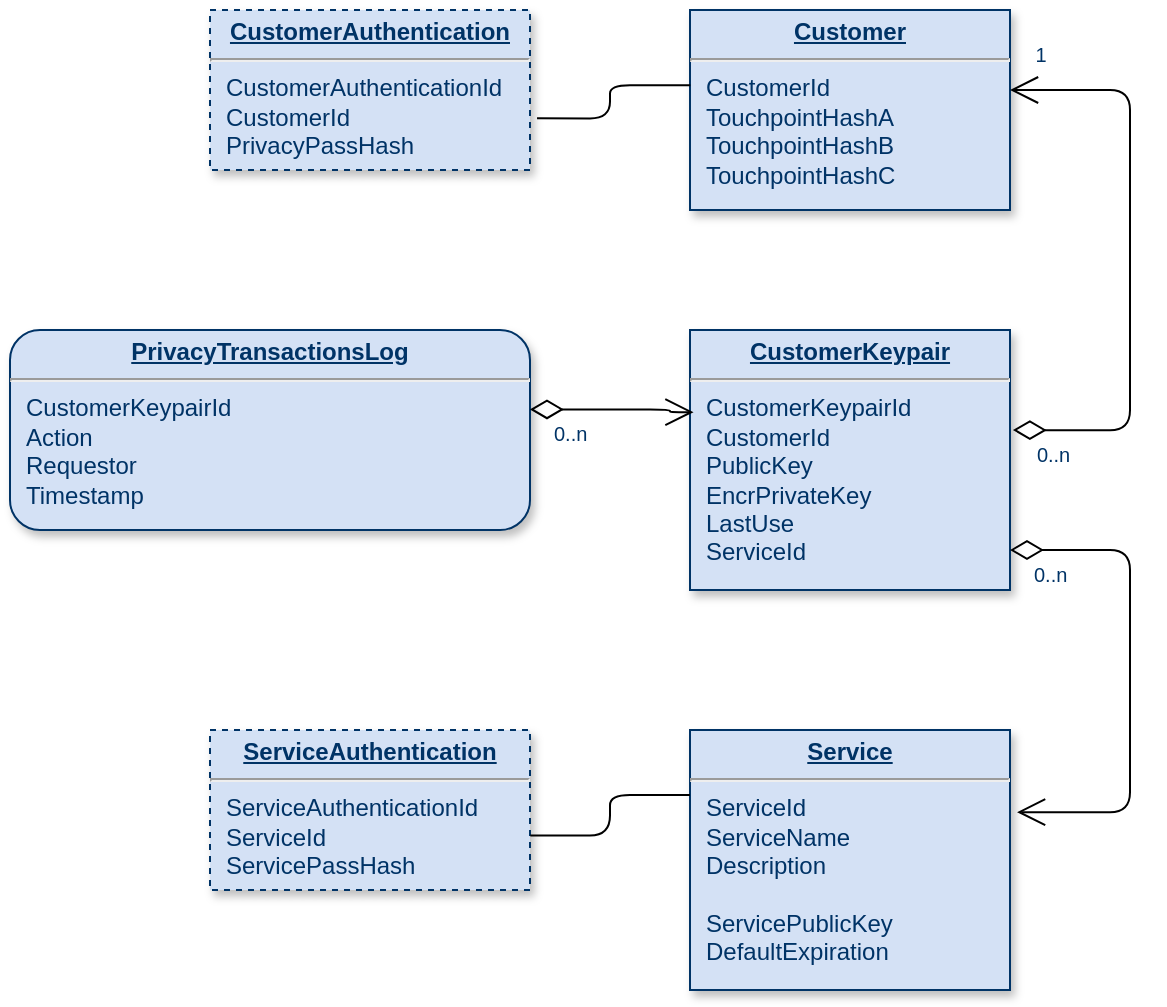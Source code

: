 <mxfile version="11.2.8" type="device" pages="1"><diagram name="Page-1" id="efa7a0a1-bf9b-a30e-e6df-94a7791c09e9"><mxGraphModel dx="2273" dy="99" grid="1" gridSize="10" guides="1" tooltips="1" connect="1" arrows="1" fold="1" page="1" pageScale="1" pageWidth="826" pageHeight="1169" background="#ffffff" math="0" shadow="0"><root><mxCell id="0"/><mxCell id="1" parent="0"/><mxCell id="IbxOf1pvibcL0noxYHPy-114" value="&lt;p style=&quot;margin: 0px ; margin-top: 4px ; text-align: center ; text-decoration: underline&quot;&gt;&lt;strong&gt;CustomerKeypair&lt;/strong&gt;&lt;/p&gt;&lt;hr&gt;&lt;p style=&quot;margin: 0px ; margin-left: 8px&quot;&gt;CustomerKeypairId&lt;/p&gt;&lt;p style=&quot;margin: 0px ; margin-left: 8px&quot;&gt;CustomerId&lt;/p&gt;&lt;p style=&quot;margin: 0px ; margin-left: 8px&quot;&gt;PublicKey&lt;/p&gt;&lt;p style=&quot;margin: 0px ; margin-left: 8px&quot;&gt;EncrPrivateKey&lt;/p&gt;&lt;p style=&quot;margin: 0px ; margin-left: 8px&quot;&gt;LastUse&lt;/p&gt;&lt;p style=&quot;margin: 0px ; margin-left: 8px&quot;&gt;ServiceId&lt;br&gt;&lt;/p&gt;" style="verticalAlign=top;align=left;overflow=fill;fontSize=12;fontFamily=Helvetica;html=1;strokeColor=#003366;shadow=1;fillColor=#D4E1F5;fontColor=#003366" vertex="1" parent="1"><mxGeometry x="400" y="1361" width="160" height="130" as="geometry"/></mxCell><mxCell id="IbxOf1pvibcL0noxYHPy-115" value="&lt;p style=&quot;margin: 0px ; margin-top: 4px ; text-align: center ; text-decoration: underline&quot;&gt;&lt;strong&gt;Customer&lt;/strong&gt;&lt;/p&gt;&lt;hr&gt;&lt;p style=&quot;margin: 0px ; margin-left: 8px&quot;&gt;CustomerId&lt;/p&gt;&lt;p style=&quot;margin: 0px ; margin-left: 8px&quot;&gt;TouchpointHashA&lt;/p&gt;&lt;p style=&quot;margin: 0px ; margin-left: 8px&quot;&gt;TouchpointHashB&lt;/p&gt;&lt;p style=&quot;margin: 0px ; margin-left: 8px&quot;&gt;TouchpointHashC&lt;/p&gt;" style="verticalAlign=top;align=left;overflow=fill;fontSize=12;fontFamily=Helvetica;html=1;strokeColor=#003366;shadow=1;fillColor=#D4E1F5;fontColor=#003366" vertex="1" parent="1"><mxGeometry x="400" y="1201" width="160" height="100" as="geometry"/></mxCell><mxCell id="IbxOf1pvibcL0noxYHPy-117" value="&lt;p style=&quot;margin: 0px ; margin-top: 4px ; text-align: center ; text-decoration: underline&quot;&gt;&lt;strong&gt;Service&lt;/strong&gt;&lt;/p&gt;&lt;hr&gt;&lt;p style=&quot;margin: 0px ; margin-left: 8px&quot;&gt;ServiceId&lt;br&gt;&lt;/p&gt;&lt;p style=&quot;margin: 0px ; margin-left: 8px&quot;&gt;ServiceName&lt;/p&gt;&lt;p style=&quot;margin: 0px ; margin-left: 8px&quot;&gt;Description&lt;/p&gt;&lt;p style=&quot;margin: 0px ; margin-left: 8px&quot;&gt;&lt;br&gt;&lt;/p&gt;&lt;p style=&quot;margin: 0px ; margin-left: 8px&quot;&gt;ServicePublicKey&lt;/p&gt;&lt;p style=&quot;margin: 0px ; margin-left: 8px&quot;&gt;DefaultExpiration&lt;br&gt;&lt;/p&gt;" style="verticalAlign=top;align=left;overflow=fill;fontSize=12;fontFamily=Helvetica;html=1;strokeColor=#003366;shadow=1;fillColor=#D4E1F5;fontColor=#003366" vertex="1" parent="1"><mxGeometry x="400" y="1561" width="160" height="130" as="geometry"/></mxCell><mxCell id="IbxOf1pvibcL0noxYHPy-118" value="&lt;p style=&quot;margin: 0px ; margin-top: 4px ; text-align: center ; text-decoration: underline&quot;&gt;&lt;strong&gt;CustomerAuthentication&lt;br&gt;&lt;/strong&gt;&lt;/p&gt;&lt;hr&gt;&lt;p style=&quot;margin: 0px ; margin-left: 8px&quot;&gt;CustomerAuthenticationId&lt;br&gt;&lt;/p&gt;&lt;p style=&quot;margin: 0px ; margin-left: 8px&quot;&gt;CustomerId&lt;/p&gt;&lt;p style=&quot;margin: 0px ; margin-left: 8px&quot;&gt;PrivacyPassHash&lt;/p&gt;&lt;p style=&quot;margin: 0px ; margin-left: 8px&quot;&gt;&lt;br&gt;&lt;/p&gt;" style="verticalAlign=top;align=left;overflow=fill;fontSize=12;fontFamily=Helvetica;html=1;strokeColor=#003366;shadow=1;fillColor=#D4E1F5;fontColor=#003366;dashed=1;" vertex="1" parent="1"><mxGeometry x="160" y="1201" width="160" height="80" as="geometry"/></mxCell><mxCell id="IbxOf1pvibcL0noxYHPy-119" value="&lt;p style=&quot;margin: 0px ; margin-top: 4px ; text-align: center ; text-decoration: underline&quot;&gt;&lt;strong&gt;ServiceAuthentication&lt;br&gt;&lt;/strong&gt;&lt;/p&gt;&lt;hr&gt;&lt;p style=&quot;margin: 0px ; margin-left: 8px&quot;&gt;ServiceAuthenticationId&lt;br&gt;&lt;/p&gt;&lt;p style=&quot;margin: 0px ; margin-left: 8px&quot;&gt;ServiceId&lt;/p&gt;&lt;p style=&quot;margin: 0px ; margin-left: 8px&quot;&gt;ServicePassHash&lt;br&gt;&lt;/p&gt;&lt;p style=&quot;margin: 0px ; margin-left: 8px&quot;&gt;&lt;br&gt;&lt;/p&gt;" style="verticalAlign=top;align=left;overflow=fill;fontSize=12;fontFamily=Helvetica;html=1;strokeColor=#003366;shadow=1;fillColor=#D4E1F5;fontColor=#003366;dashed=1;" vertex="1" parent="1"><mxGeometry x="160" y="1561" width="160" height="80" as="geometry"/></mxCell><mxCell id="IbxOf1pvibcL0noxYHPy-120" value="" style="endArrow=open;endSize=12;startArrow=diamondThin;startSize=14;startFill=0;edgeStyle=orthogonalEdgeStyle;entryX=1;entryY=0.4;entryDx=0;entryDy=0;entryPerimeter=0;exitX=1.009;exitY=0.385;exitDx=0;exitDy=0;exitPerimeter=0;" edge="1" parent="1" source="IbxOf1pvibcL0noxYHPy-114" target="IbxOf1pvibcL0noxYHPy-115"><mxGeometry x="-120.64" y="947.16" as="geometry"><mxPoint x="570" y="1401" as="sourcePoint"/><mxPoint x="630" y="1311" as="targetPoint"/><Array as="points"><mxPoint x="620" y="1411"/><mxPoint x="620" y="1241"/></Array></mxGeometry></mxCell><mxCell id="IbxOf1pvibcL0noxYHPy-121" value="0..n" style="resizable=0;align=left;verticalAlign=top;labelBackgroundColor=#ffffff;fontSize=10;strokeColor=#003366;shadow=1;fillColor=#D4E1F5;fontColor=#003366" connectable="0" vertex="1" parent="IbxOf1pvibcL0noxYHPy-120"><mxGeometry x="-1" relative="1" as="geometry"><mxPoint x="10" as="offset"/></mxGeometry></mxCell><mxCell id="IbxOf1pvibcL0noxYHPy-123" value="1" style="resizable=0;align=right;verticalAlign=top;labelBackgroundColor=#ffffff;fontSize=10;strokeColor=#003366;shadow=1;fillColor=#D4E1F5;fontColor=#003366" connectable="0" vertex="1" parent="1"><mxGeometry x="589.845" y="1211" as="geometry"><mxPoint x="-10" as="offset"/></mxGeometry></mxCell><mxCell id="IbxOf1pvibcL0noxYHPy-127" value="" style="endArrow=open;endSize=12;startArrow=diamondThin;startSize=14;startFill=0;edgeStyle=orthogonalEdgeStyle;entryX=1.022;entryY=0.316;entryDx=0;entryDy=0;entryPerimeter=0;" edge="1" parent="1" source="IbxOf1pvibcL0noxYHPy-114" target="IbxOf1pvibcL0noxYHPy-117"><mxGeometry x="98.86" y="1146.66" as="geometry"><mxPoint x="564" y="1471" as="sourcePoint"/><mxPoint x="680" y="1671" as="targetPoint"/><Array as="points"><mxPoint x="620" y="1471"/><mxPoint x="620" y="1602"/></Array></mxGeometry></mxCell><mxCell id="IbxOf1pvibcL0noxYHPy-128" value="0..n" style="resizable=0;align=left;verticalAlign=top;labelBackgroundColor=#ffffff;fontSize=10;strokeColor=#003366;shadow=1;fillColor=#D4E1F5;fontColor=#003366" connectable="0" vertex="1" parent="IbxOf1pvibcL0noxYHPy-127"><mxGeometry x="-1" relative="1" as="geometry"><mxPoint x="10" as="offset"/></mxGeometry></mxCell><mxCell id="IbxOf1pvibcL0noxYHPy-129" value="" style="endArrow=none;edgeStyle=orthogonalEdgeStyle;entryX=0.001;entryY=0.376;entryDx=0;entryDy=0;entryPerimeter=0;exitX=1.022;exitY=0.677;exitDx=0;exitDy=0;exitPerimeter=0;" edge="1" parent="1" source="IbxOf1pvibcL0noxYHPy-118" target="IbxOf1pvibcL0noxYHPy-115"><mxGeometry x="155" y="1100" as="geometry"><mxPoint x="265" y="1131.034" as="sourcePoint"/><mxPoint x="415" y="1131.034" as="targetPoint"/></mxGeometry></mxCell><mxCell id="IbxOf1pvibcL0noxYHPy-132" value="" style="endArrow=none;edgeStyle=orthogonalEdgeStyle;entryX=0;entryY=0.25;entryDx=0;entryDy=0;exitX=1.001;exitY=0.659;exitDx=0;exitDy=0;exitPerimeter=0;" edge="1" parent="1" source="IbxOf1pvibcL0noxYHPy-119" target="IbxOf1pvibcL0noxYHPy-117"><mxGeometry x="74.5" y="1322.5" as="geometry"><mxPoint x="243.052" y="1477.638" as="sourcePoint"/><mxPoint x="319.603" y="1461.086" as="targetPoint"/></mxGeometry></mxCell><mxCell id="IbxOf1pvibcL0noxYHPy-133" value="&lt;p style=&quot;margin: 0px ; margin-top: 4px ; text-align: center ; text-decoration: underline&quot;&gt;&lt;strong&gt;PrivacyTransactionsLog&lt;br&gt;&lt;/strong&gt;&lt;/p&gt;&lt;hr&gt;&lt;p style=&quot;margin: 0px ; margin-left: 8px&quot;&gt;CustomerKeypairId&lt;/p&gt;&lt;p style=&quot;margin: 0px ; margin-left: 8px&quot;&gt;Action&lt;/p&gt;&lt;p style=&quot;margin: 0px ; margin-left: 8px&quot;&gt;Requestor&lt;/p&gt;&lt;p style=&quot;margin: 0px ; margin-left: 8px&quot;&gt;Timestamp&lt;br&gt;&lt;/p&gt;" style="verticalAlign=top;align=left;overflow=fill;fontSize=12;fontFamily=Helvetica;html=1;strokeColor=#003366;shadow=1;fillColor=#D4E1F5;fontColor=#003366;rounded=1;" vertex="1" parent="1"><mxGeometry x="60" y="1361" width="260" height="100" as="geometry"/></mxCell><mxCell id="IbxOf1pvibcL0noxYHPy-141" value="" style="endArrow=open;endSize=12;startArrow=diamondThin;startSize=14;startFill=0;edgeStyle=orthogonalEdgeStyle;exitX=1;exitY=0.397;exitDx=0;exitDy=0;exitPerimeter=0;entryX=0.011;entryY=0.316;entryDx=0;entryDy=0;entryPerimeter=0;" edge="1" parent="1" source="IbxOf1pvibcL0noxYHPy-133" target="IbxOf1pvibcL0noxYHPy-114"><mxGeometry x="-110.64" y="957.16" as="geometry"><mxPoint x="360" y="1421" as="sourcePoint"/><mxPoint x="397" y="1401" as="targetPoint"/><Array as="points"><mxPoint x="390" y="1401"/><mxPoint x="390" y="1402"/></Array></mxGeometry></mxCell><mxCell id="IbxOf1pvibcL0noxYHPy-142" value="0..n" style="resizable=0;align=left;verticalAlign=top;labelBackgroundColor=#ffffff;fontSize=10;strokeColor=#003366;shadow=1;fillColor=#D4E1F5;fontColor=#003366" connectable="0" vertex="1" parent="IbxOf1pvibcL0noxYHPy-141"><mxGeometry x="-1" relative="1" as="geometry"><mxPoint x="10" as="offset"/></mxGeometry></mxCell></root></mxGraphModel></diagram></mxfile>